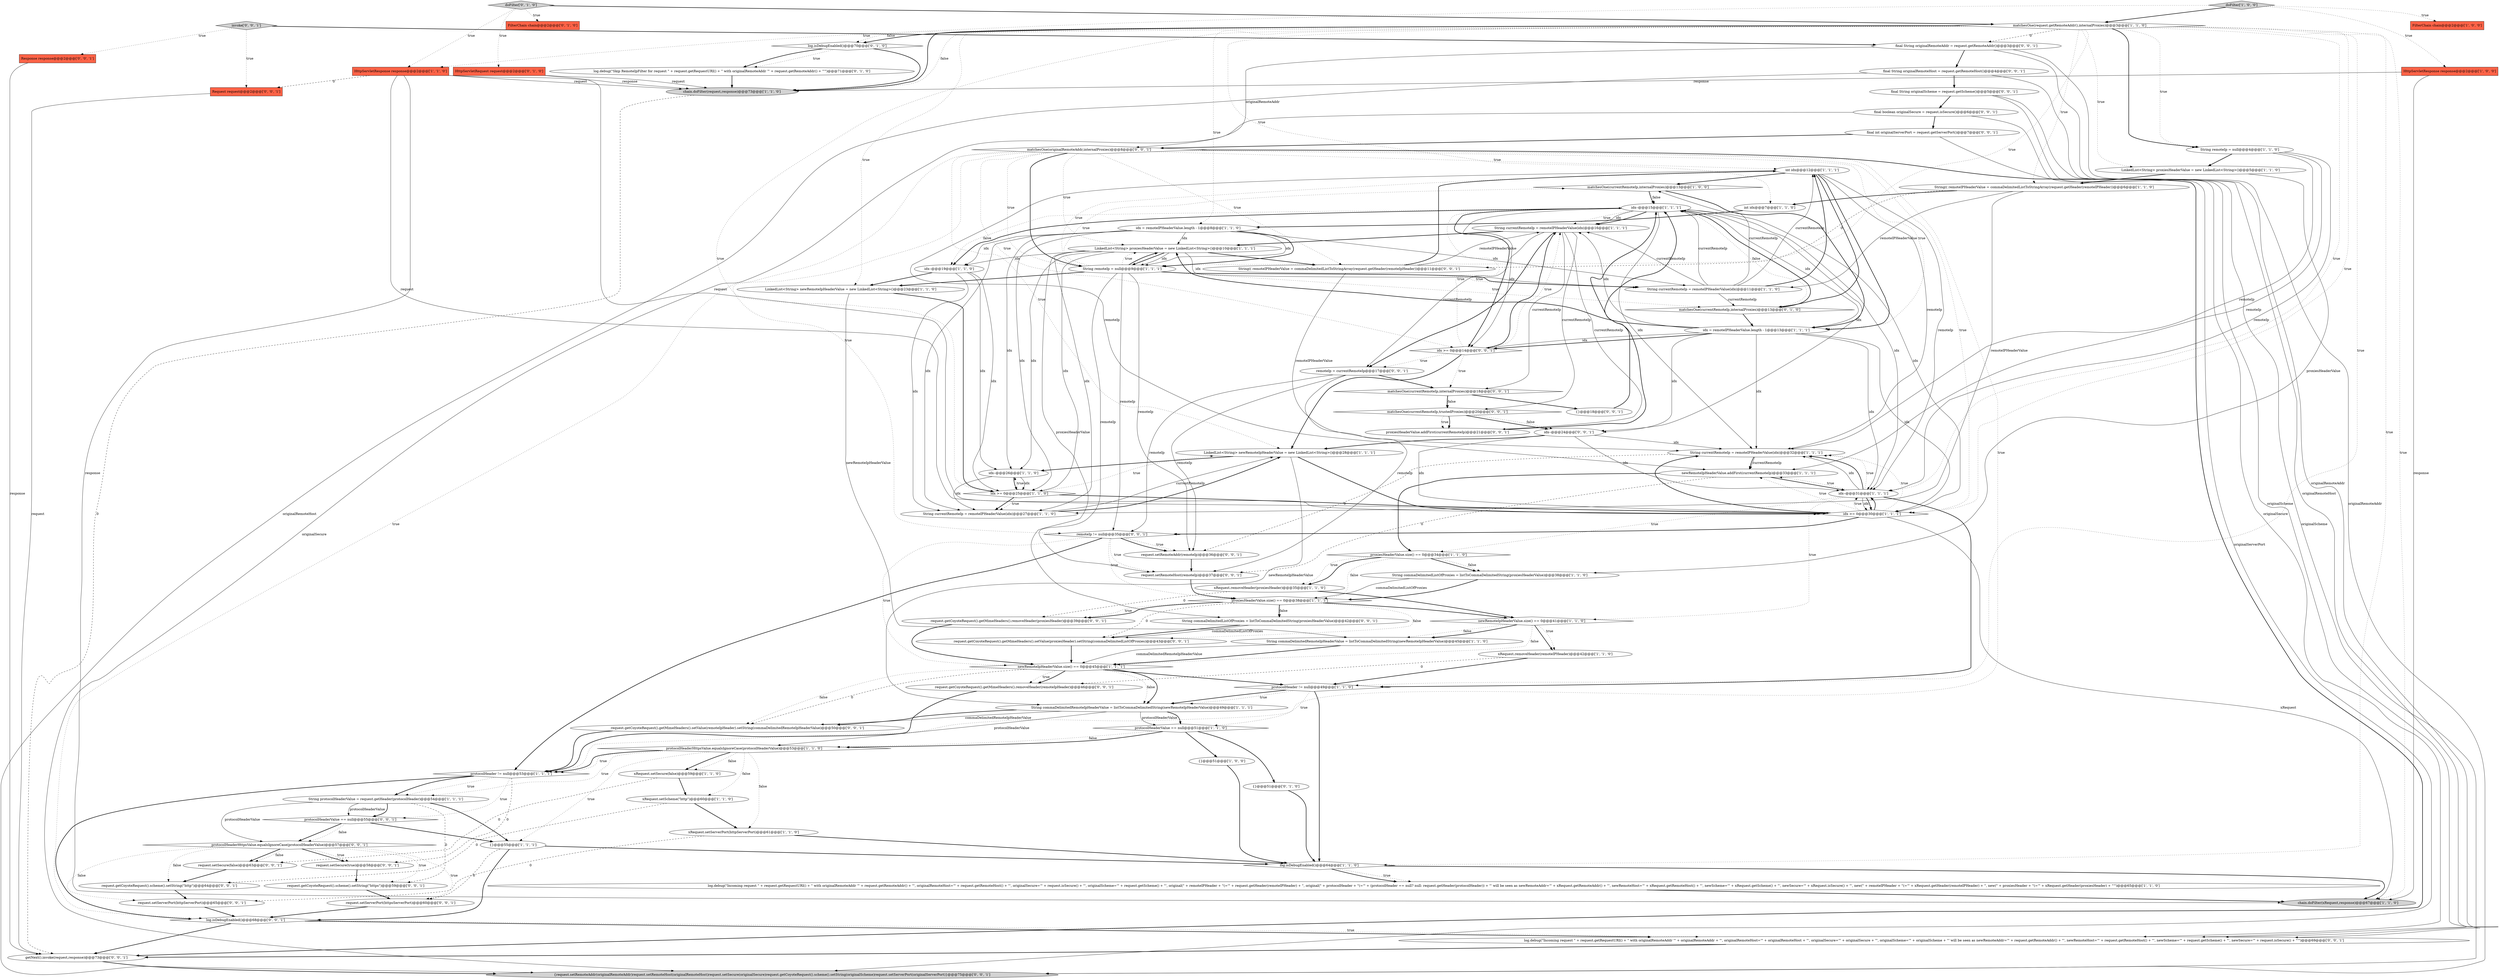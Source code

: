 digraph {
10 [style = filled, label = "protocolHeaderHttpsValue.equalsIgnoreCase(protocolHeaderValue)@@@53@@@['1', '1', '0']", fillcolor = white, shape = diamond image = "AAA0AAABBB1BBB"];
84 [style = filled, label = "final String originalScheme = request.getScheme()@@@5@@@['0', '0', '1']", fillcolor = white, shape = ellipse image = "AAA0AAABBB3BBB"];
67 [style = filled, label = "getNext().invoke(request,response)@@@73@@@['0', '0', '1']", fillcolor = white, shape = ellipse image = "AAA0AAABBB3BBB"];
91 [style = filled, label = "request.setServerPort(httpsServerPort)@@@60@@@['0', '0', '1']", fillcolor = white, shape = ellipse image = "AAA0AAABBB3BBB"];
34 [style = filled, label = "matchesOne(currentRemoteIp,internalProxies)@@@13@@@['1', '0', '0']", fillcolor = white, shape = diamond image = "AAA0AAABBB1BBB"];
9 [style = filled, label = "int idx@@@12@@@['1', '1', '1']", fillcolor = white, shape = ellipse image = "AAA0AAABBB1BBB"];
32 [style = filled, label = "HttpServletResponse response@@@2@@@['1', '1', '0']", fillcolor = tomato, shape = box image = "AAA0AAABBB1BBB"];
25 [style = filled, label = "protocolHeader != null@@@53@@@['1', '1', '1']", fillcolor = white, shape = diamond image = "AAA0AAABBB1BBB"];
38 [style = filled, label = "newRemoteIpHeaderValue.size() == 0@@@41@@@['1', '1', '0']", fillcolor = white, shape = diamond image = "AAA0AAABBB1BBB"];
23 [style = filled, label = "String remoteIp = null@@@9@@@['1', '1', '1']", fillcolor = white, shape = ellipse image = "AAA0AAABBB1BBB"];
17 [style = filled, label = "LinkedList<String> proxiesHeaderValue = new LinkedList<String>()@@@5@@@['1', '1', '0']", fillcolor = white, shape = ellipse image = "AAA0AAABBB1BBB"];
61 [style = filled, label = "invoke['0', '0', '1']", fillcolor = lightgray, shape = diamond image = "AAA0AAABBB3BBB"];
49 [style = filled, label = "chain.doFilter(xRequest,response)@@@67@@@['1', '1', '0']", fillcolor = lightgray, shape = ellipse image = "AAA0AAABBB1BBB"];
68 [style = filled, label = "request.setSecure(true)@@@58@@@['0', '0', '1']", fillcolor = white, shape = ellipse image = "AAA0AAABBB3BBB"];
43 [style = filled, label = "String currentRemoteIp = remoteIPHeaderValue(idx(@@@32@@@['1', '1', '1']", fillcolor = white, shape = ellipse image = "AAA0AAABBB1BBB"];
27 [style = filled, label = "idx--@@@31@@@['1', '1', '1']", fillcolor = white, shape = ellipse image = "AAA0AAABBB1BBB"];
2 [style = filled, label = "String commaDelimitedRemoteIpHeaderValue = listToCommaDelimitedString(newRemoteIpHeaderValue)@@@45@@@['1', '1', '0']", fillcolor = white, shape = ellipse image = "AAA0AAABBB1BBB"];
30 [style = filled, label = "newRemoteIpHeaderValue.addFirst(currentRemoteIp)@@@33@@@['1', '1', '1']", fillcolor = white, shape = ellipse image = "AAA0AAABBB1BBB"];
39 [style = filled, label = "protocolHeaderValue == null@@@51@@@['1', '1', '0']", fillcolor = white, shape = diamond image = "AAA0AAABBB1BBB"];
0 [style = filled, label = "idx >= 0@@@25@@@['1', '1', '0']", fillcolor = white, shape = diamond image = "AAA0AAABBB1BBB"];
69 [style = filled, label = "protocolHeaderValue == null@@@55@@@['0', '0', '1']", fillcolor = white, shape = diamond image = "AAA0AAABBB3BBB"];
85 [style = filled, label = "request.setRemoteHost(remoteIp)@@@37@@@['0', '0', '1']", fillcolor = white, shape = ellipse image = "AAA0AAABBB3BBB"];
72 [style = filled, label = "request.getCoyoteRequest().getMimeHeaders().removeHeader(remoteIpHeader)@@@46@@@['0', '0', '1']", fillcolor = white, shape = ellipse image = "AAA0AAABBB3BBB"];
47 [style = filled, label = "newRemoteIpHeaderValue.size() == 0@@@45@@@['1', '1', '1']", fillcolor = white, shape = diamond image = "AAA0AAABBB1BBB"];
29 [style = filled, label = "protocolHeader != null@@@49@@@['1', '1', '0']", fillcolor = white, shape = diamond image = "AAA0AAABBB1BBB"];
51 [style = filled, label = "matchesOne(currentRemoteIp,internalProxies)@@@13@@@['0', '1', '0']", fillcolor = white, shape = diamond image = "AAA0AAABBB2BBB"];
21 [style = filled, label = "idx--@@@26@@@['1', '1', '0']", fillcolor = white, shape = ellipse image = "AAA0AAABBB1BBB"];
56 [style = filled, label = "log.isDebugEnabled()@@@70@@@['0', '1', '0']", fillcolor = white, shape = diamond image = "AAA1AAABBB2BBB"];
13 [style = filled, label = "String commaDelimitedListOfProxies = listToCommaDelimitedString(proxiesHeaderValue)@@@38@@@['1', '1', '0']", fillcolor = white, shape = ellipse image = "AAA0AAABBB1BBB"];
76 [style = filled, label = "Request request@@@2@@@['0', '0', '1']", fillcolor = tomato, shape = box image = "AAA0AAABBB3BBB"];
82 [style = filled, label = "idx--@@@24@@@['0', '0', '1']", fillcolor = white, shape = ellipse image = "AAA0AAABBB3BBB"];
62 [style = filled, label = "String(( remoteIPHeaderValue = commaDelimitedListToStringArray(request.getHeader(remoteIpHeader))@@@11@@@['0', '0', '1']", fillcolor = white, shape = ellipse image = "AAA0AAABBB3BBB"];
71 [style = filled, label = "request.setSecure(false)@@@63@@@['0', '0', '1']", fillcolor = white, shape = ellipse image = "AAA0AAABBB3BBB"];
45 [style = filled, label = "xRequest.removeHeader(remoteIPHeader)@@@42@@@['1', '1', '0']", fillcolor = white, shape = ellipse image = "AAA0AAABBB1BBB"];
48 [style = filled, label = "log.isDebugEnabled()@@@64@@@['1', '1', '0']", fillcolor = white, shape = diamond image = "AAA0AAABBB1BBB"];
22 [style = filled, label = "{}@@@55@@@['1', '1', '1']", fillcolor = white, shape = ellipse image = "AAA0AAABBB1BBB"];
20 [style = filled, label = "String currentRemoteIp = remoteIPHeaderValue(idx(@@@27@@@['1', '1', '0']", fillcolor = white, shape = ellipse image = "AAA0AAABBB1BBB"];
24 [style = filled, label = "idx >= 0@@@30@@@['1', '1', '1']", fillcolor = white, shape = diamond image = "AAA0AAABBB1BBB"];
15 [style = filled, label = "idx--@@@19@@@['1', '1', '0']", fillcolor = white, shape = ellipse image = "AAA0AAABBB1BBB"];
14 [style = filled, label = "idx--@@@15@@@['1', '1', '1']", fillcolor = white, shape = ellipse image = "AAA0AAABBB1BBB"];
63 [style = filled, label = "request.getCoyoteRequest().scheme().setString(\"https\")@@@59@@@['0', '0', '1']", fillcolor = white, shape = ellipse image = "AAA0AAABBB3BBB"];
59 [style = filled, label = "request.getCoyoteRequest().getMimeHeaders().removeHeader(proxiesHeader)@@@39@@@['0', '0', '1']", fillcolor = white, shape = ellipse image = "AAA0AAABBB3BBB"];
36 [style = filled, label = "idx = remoteIPHeaderValue.length - 1@@@13@@@['1', '1', '1']", fillcolor = white, shape = ellipse image = "AAA0AAABBB1BBB"];
46 [style = filled, label = "LinkedList<String> proxiesHeaderValue = new LinkedList<String>()@@@10@@@['1', '1', '1']", fillcolor = white, shape = ellipse image = "AAA0AAABBB1BBB"];
33 [style = filled, label = "doFilter['1', '0', '0']", fillcolor = lightgray, shape = diamond image = "AAA0AAABBB1BBB"];
5 [style = filled, label = "idx = remoteIPHeaderValue.length - 1@@@8@@@['1', '1', '0']", fillcolor = white, shape = ellipse image = "AAA0AAABBB1BBB"];
35 [style = filled, label = "String currentRemoteIp = remoteIPHeaderValue(idx(@@@16@@@['1', '1', '1']", fillcolor = white, shape = ellipse image = "AAA0AAABBB1BBB"];
3 [style = filled, label = "log.debug(\"Incoming request \" + request.getRequestURI() + \" with originalRemoteAddr '\" + request.getRemoteAddr() + \"', originalRemoteHost='\" + request.getRemoteHost() + \"', originalSecure='\" + request.isSecure() + \"', originalScheme='\" + request.getScheme() + \"', original(\" + remoteIPHeader + \"(='\" + request.getHeader(remoteIPHeader) + \", original(\" + protocolHeader + \"(='\" + (protocolHeader == null? null: request.getHeader(protocolHeader)) + \"' will be seen as newRemoteAddr='\" + xRequest.getRemoteAddr() + \"', newRemoteHost='\" + xRequest.getRemoteHost() + \"', newScheme='\" + xRequest.getScheme() + \"', newSecure='\" + xRequest.isSecure() + \"', new(\" + remoteIPHeader + \"(='\" + xRequest.getHeader(remoteIPHeader) + \", new(\" + proxiesHeader + \"(='\" + xRequest.getHeader(proxiesHeader) + \"'\")@@@65@@@['1', '1', '0']", fillcolor = white, shape = ellipse image = "AAA0AAABBB1BBB"];
40 [style = filled, label = "xRequest.setServerPort(httpServerPort)@@@61@@@['1', '1', '0']", fillcolor = white, shape = ellipse image = "AAA0AAABBB1BBB"];
79 [style = filled, label = "matchesOne(currentRemoteIp,trustedProxies)@@@20@@@['0', '0', '1']", fillcolor = white, shape = diamond image = "AAA0AAABBB3BBB"];
60 [style = filled, label = "remoteIp = currentRemoteIp@@@17@@@['0', '0', '1']", fillcolor = white, shape = ellipse image = "AAA0AAABBB3BBB"];
87 [style = filled, label = "matchesOne(currentRemoteIp,internalProxies)@@@18@@@['0', '0', '1']", fillcolor = white, shape = diamond image = "AAA0AAABBB3BBB"];
90 [style = filled, label = "request.getCoyoteRequest().getMimeHeaders().setValue(remoteIpHeader).setString(commaDelimitedRemoteIpHeaderValue)@@@50@@@['0', '0', '1']", fillcolor = white, shape = ellipse image = "AAA0AAABBB3BBB"];
55 [style = filled, label = "HttpServletRequest request@@@2@@@['0', '1', '0']", fillcolor = tomato, shape = box image = "AAA0AAABBB2BBB"];
4 [style = filled, label = "String commaDelimitedRemoteIpHeaderValue = listToCommaDelimitedString(newRemoteIpHeaderValue)@@@49@@@['1', '1', '1']", fillcolor = white, shape = ellipse image = "AAA0AAABBB1BBB"];
74 [style = filled, label = "final int originalServerPort = request.getServerPort()@@@7@@@['0', '0', '1']", fillcolor = white, shape = ellipse image = "AAA0AAABBB3BBB"];
1 [style = filled, label = "String currentRemoteIp = remoteIPHeaderValue(idx(@@@11@@@['1', '1', '0']", fillcolor = white, shape = ellipse image = "AAA0AAABBB1BBB"];
65 [style = filled, label = "log.isDebugEnabled()@@@68@@@['0', '0', '1']", fillcolor = white, shape = diamond image = "AAA0AAABBB3BBB"];
7 [style = filled, label = "proxiesHeaderValue.size() == 0@@@34@@@['1', '1', '0']", fillcolor = white, shape = diamond image = "AAA0AAABBB1BBB"];
31 [style = filled, label = "matchesOne(request.getRemoteAddr(),internalProxies)@@@3@@@['1', '1', '0']", fillcolor = white, shape = diamond image = "AAA0AAABBB1BBB"];
11 [style = filled, label = "xRequest.setSecure(false)@@@59@@@['1', '1', '0']", fillcolor = white, shape = ellipse image = "AAA0AAABBB1BBB"];
88 [style = filled, label = "matchesOne(originalRemoteAddr,internalProxies)@@@8@@@['0', '0', '1']", fillcolor = white, shape = diamond image = "AAA0AAABBB3BBB"];
6 [style = filled, label = "xRequest.setScheme(\"http\")@@@60@@@['1', '1', '0']", fillcolor = white, shape = ellipse image = "AAA0AAABBB1BBB"];
73 [style = filled, label = "final String originalRemoteHost = request.getRemoteHost()@@@4@@@['0', '0', '1']", fillcolor = white, shape = ellipse image = "AAA0AAABBB3BBB"];
94 [style = filled, label = "final String originalRemoteAddr = request.getRemoteAddr()@@@3@@@['0', '0', '1']", fillcolor = white, shape = ellipse image = "AAA0AAABBB3BBB"];
80 [style = filled, label = "{request.setRemoteAddr(originalRemoteAddr)request.setRemoteHost(originalRemoteHost)request.setSecure(originalSecure)request.getCoyoteRequest().scheme().setString(originalScheme)request.setServerPort(originalServerPort)}@@@75@@@['0', '0', '1']", fillcolor = lightgray, shape = ellipse image = "AAA0AAABBB3BBB"];
41 [style = filled, label = "String protocolHeaderValue = request.getHeader(protocolHeader)@@@54@@@['1', '1', '1']", fillcolor = white, shape = ellipse image = "AAA0AAABBB1BBB"];
44 [style = filled, label = "LinkedList<String> newRemoteIpHeaderValue = new LinkedList<String>()@@@23@@@['1', '1', '0']", fillcolor = white, shape = ellipse image = "AAA0AAABBB1BBB"];
86 [style = filled, label = "log.debug(\"Incoming request \" + request.getRequestURI() + \" with originalRemoteAddr '\" + originalRemoteAddr + \"', originalRemoteHost='\" + originalRemoteHost + \"', originalSecure='\" + originalSecure + \"', originalScheme='\" + originalScheme + \"' will be seen as newRemoteAddr='\" + request.getRemoteAddr() + \"', newRemoteHost='\" + request.getRemoteHost() + \"', newScheme='\" + request.getScheme() + \"', newSecure='\" + request.isSecure() + \"'\")@@@69@@@['0', '0', '1']", fillcolor = white, shape = ellipse image = "AAA0AAABBB3BBB"];
53 [style = filled, label = "log.debug(\"Skip RemoteIpFilter for request \" + request.getRequestURI() + \" with originalRemoteAddr '\" + request.getRemoteAddr() + \"'\")@@@71@@@['0', '1', '0']", fillcolor = white, shape = ellipse image = "AAA1AAABBB2BBB"];
50 [style = filled, label = "proxiesHeaderValue.size() == 0@@@38@@@['1', '1', '1']", fillcolor = white, shape = diamond image = "AAA0AAABBB1BBB"];
83 [style = filled, label = "request.getCoyoteRequest().scheme().setString(\"http\")@@@64@@@['0', '0', '1']", fillcolor = white, shape = ellipse image = "AAA0AAABBB3BBB"];
26 [style = filled, label = "{}@@@51@@@['1', '0', '0']", fillcolor = white, shape = ellipse image = "AAA0AAABBB1BBB"];
12 [style = filled, label = "xRequest.removeHeader(proxiesHeader)@@@35@@@['1', '1', '0']", fillcolor = white, shape = ellipse image = "AAA0AAABBB1BBB"];
92 [style = filled, label = "final boolean originalSecure = request.isSecure()@@@6@@@['0', '0', '1']", fillcolor = white, shape = ellipse image = "AAA0AAABBB3BBB"];
66 [style = filled, label = "Response response@@@2@@@['0', '0', '1']", fillcolor = tomato, shape = box image = "AAA0AAABBB3BBB"];
77 [style = filled, label = "proxiesHeaderValue.addFirst(currentRemoteIp)@@@21@@@['0', '0', '1']", fillcolor = white, shape = ellipse image = "AAA0AAABBB3BBB"];
37 [style = filled, label = "chain.doFilter(request,response)@@@73@@@['1', '1', '0']", fillcolor = lightgray, shape = ellipse image = "AAA0AAABBB1BBB"];
57 [style = filled, label = "{}@@@51@@@['0', '1', '0']", fillcolor = white, shape = ellipse image = "AAA0AAABBB2BBB"];
52 [style = filled, label = "FilterChain chain@@@2@@@['0', '1', '0']", fillcolor = tomato, shape = box image = "AAA0AAABBB2BBB"];
75 [style = filled, label = "request.setServerPort(httpServerPort)@@@65@@@['0', '0', '1']", fillcolor = white, shape = ellipse image = "AAA0AAABBB3BBB"];
16 [style = filled, label = "String(( remoteIPHeaderValue = commaDelimitedListToStringArray(request.getHeader(remoteIPHeader))@@@6@@@['1', '1', '0']", fillcolor = white, shape = ellipse image = "AAA0AAABBB1BBB"];
89 [style = filled, label = "String commaDelimitedListOfProxies = listToCommaDelimitedString(proxiesHeaderValue)@@@42@@@['0', '0', '1']", fillcolor = white, shape = ellipse image = "AAA0AAABBB3BBB"];
70 [style = filled, label = "{}@@@18@@@['0', '0', '1']", fillcolor = white, shape = ellipse image = "AAA0AAABBB3BBB"];
8 [style = filled, label = "HttpServletResponse response@@@2@@@['1', '0', '0']", fillcolor = tomato, shape = box image = "AAA0AAABBB1BBB"];
54 [style = filled, label = "doFilter['0', '1', '0']", fillcolor = lightgray, shape = diamond image = "AAA0AAABBB2BBB"];
19 [style = filled, label = "String remoteIp = null@@@4@@@['1', '1', '0']", fillcolor = white, shape = ellipse image = "AAA0AAABBB1BBB"];
81 [style = filled, label = "idx >= 0@@@14@@@['0', '0', '1']", fillcolor = white, shape = diamond image = "AAA0AAABBB3BBB"];
58 [style = filled, label = "request.getCoyoteRequest().getMimeHeaders().setValue(proxiesHeader).setString(commaDelimitedListOfProxies)@@@43@@@['0', '0', '1']", fillcolor = white, shape = ellipse image = "AAA0AAABBB3BBB"];
18 [style = filled, label = "LinkedList<String> newRemoteIpHeaderValue = new LinkedList<String>()@@@28@@@['1', '1', '1']", fillcolor = white, shape = ellipse image = "AAA0AAABBB1BBB"];
78 [style = filled, label = "request.setRemoteAddr(remoteIp)@@@36@@@['0', '0', '1']", fillcolor = white, shape = ellipse image = "AAA0AAABBB3BBB"];
64 [style = filled, label = "protocolHeaderHttpsValue.equalsIgnoreCase(protocolHeaderValue)@@@57@@@['0', '0', '1']", fillcolor = white, shape = diamond image = "AAA0AAABBB3BBB"];
93 [style = filled, label = "remoteIp != null@@@35@@@['0', '0', '1']", fillcolor = white, shape = diamond image = "AAA0AAABBB3BBB"];
42 [style = filled, label = "int idx@@@7@@@['1', '1', '0']", fillcolor = white, shape = ellipse image = "AAA0AAABBB1BBB"];
28 [style = filled, label = "FilterChain chain@@@2@@@['1', '0', '0']", fillcolor = tomato, shape = box image = "AAA0AAABBB1BBB"];
16->20 [style = solid, label="remoteIPHeaderValue"];
23->34 [style = dotted, label="true"];
88->65 [style = dotted, label="true"];
6->40 [style = bold, label=""];
6->83 [style = dashed, label="0"];
62->9 [style = bold, label=""];
25->69 [style = dotted, label="true"];
93->78 [style = bold, label=""];
56->53 [style = bold, label=""];
22->65 [style = bold, label=""];
32->76 [style = dashed, label="0"];
27->43 [style = dotted, label="true"];
50->58 [style = dotted, label="false"];
9->51 [style = bold, label=""];
33->32 [style = dotted, label="true"];
65->86 [style = bold, label=""];
43->30 [style = solid, label="currentRemoteIp"];
69->22 [style = bold, label=""];
93->50 [style = dotted, label="true"];
36->35 [style = solid, label="idx"];
50->89 [style = bold, label=""];
10->11 [style = bold, label=""];
47->90 [style = dotted, label="false"];
51->36 [style = bold, label=""];
27->24 [style = solid, label="idx"];
31->49 [style = dotted, label="true"];
41->63 [style = dashed, label="0"];
34->14 [style = dotted, label="false"];
0->21 [style = dotted, label="true"];
65->86 [style = dotted, label="true"];
51->14 [style = dotted, label="false"];
7->13 [style = bold, label=""];
9->36 [style = bold, label=""];
30->27 [style = bold, label=""];
15->21 [style = solid, label="idx"];
31->19 [style = dotted, label="true"];
0->20 [style = bold, label=""];
31->16 [style = dotted, label="true"];
29->39 [style = dotted, label="true"];
58->47 [style = bold, label=""];
65->67 [style = bold, label=""];
93->47 [style = dotted, label="true"];
4->90 [style = bold, label=""];
61->94 [style = bold, label=""];
36->46 [style = bold, label=""];
30->7 [style = bold, label=""];
14->27 [style = solid, label="idx"];
87->70 [style = bold, label=""];
33->8 [style = dotted, label="true"];
31->56 [style = bold, label=""];
81->60 [style = dotted, label="true"];
48->3 [style = dotted, label="true"];
81->14 [style = dotted, label="true"];
33->28 [style = dotted, label="true"];
18->21 [style = bold, label=""];
36->81 [style = solid, label="idx"];
47->4 [style = dotted, label="false"];
10->40 [style = dotted, label="false"];
24->27 [style = bold, label=""];
31->44 [style = dotted, label="true"];
25->41 [style = bold, label=""];
73->84 [style = bold, label=""];
63->91 [style = bold, label=""];
23->51 [style = dotted, label="true"];
81->87 [style = dotted, label="true"];
50->58 [style = dashed, label="0"];
46->15 [style = solid, label="idx"];
31->23 [style = dotted, label="true"];
17->16 [style = bold, label=""];
34->14 [style = bold, label=""];
9->34 [style = bold, label=""];
92->86 [style = solid, label="originalSecure"];
29->4 [style = dotted, label="true"];
43->78 [style = dashed, label="0"];
22->91 [style = dashed, label="0"];
41->64 [style = solid, label="protocolHeaderValue"];
88->24 [style = dotted, label="true"];
22->48 [style = bold, label=""];
47->4 [style = bold, label=""];
27->30 [style = dotted, label="true"];
77->14 [style = bold, label=""];
14->24 [style = solid, label="idx"];
24->43 [style = dotted, label="true"];
31->37 [style = bold, label=""];
50->59 [style = dotted, label="true"];
1->9 [style = bold, label=""];
33->31 [style = bold, label=""];
45->72 [style = dashed, label="0"];
60->85 [style = solid, label="remoteIp"];
14->35 [style = bold, label=""];
93->25 [style = bold, label=""];
32->49 [style = solid, label="response"];
23->78 [style = solid, label="remoteIp"];
27->38 [style = dotted, label="true"];
23->93 [style = solid, label="remoteIp"];
62->43 [style = solid, label="remoteIPHeaderValue"];
7->13 [style = dotted, label="false"];
21->20 [style = solid, label="idx"];
88->25 [style = dotted, label="true"];
20->18 [style = bold, label=""];
14->35 [style = dotted, label="true"];
39->57 [style = bold, label=""];
14->81 [style = bold, label=""];
89->58 [style = bold, label=""];
64->68 [style = bold, label=""];
38->47 [style = dotted, label="false"];
36->43 [style = solid, label="idx"];
4->10 [style = solid, label="protocolHeaderValue"];
4->90 [style = solid, label="commaDelimitedRemoteIpHeaderValue"];
5->21 [style = solid, label="idx"];
31->27 [style = dotted, label="true"];
64->68 [style = dotted, label="true"];
91->65 [style = bold, label=""];
18->4 [style = solid, label="newRemoteIpHeaderValue"];
9->43 [style = solid, label="remoteIp"];
14->15 [style = dotted, label="false"];
92->80 [style = solid, label="originalSecure"];
1->9 [style = solid, label="currentRemoteIp"];
2->47 [style = bold, label=""];
47->72 [style = dotted, label="true"];
42->5 [style = bold, label=""];
55->37 [style = solid, label="request"];
13->50 [style = bold, label=""];
11->6 [style = bold, label=""];
1->34 [style = solid, label="currentRemoteIp"];
9->30 [style = solid, label="remoteIp"];
78->85 [style = bold, label=""];
60->93 [style = solid, label="remoteIp"];
45->29 [style = bold, label=""];
29->48 [style = bold, label=""];
46->1 [style = solid, label="idx"];
36->82 [style = solid, label="idx"];
60->78 [style = solid, label="remoteIp"];
38->2 [style = dotted, label="false"];
7->12 [style = bold, label=""];
56->37 [style = bold, label=""];
92->74 [style = bold, label=""];
40->48 [style = bold, label=""];
23->46 [style = dotted, label="true"];
67->80 [style = bold, label=""];
32->37 [style = solid, label="request"];
54->52 [style = dotted, label="true"];
5->46 [style = solid, label="idx"];
14->43 [style = solid, label="idx"];
0->20 [style = dotted, label="true"];
41->22 [style = bold, label=""];
41->69 [style = bold, label=""];
83->75 [style = bold, label=""];
8->37 [style = solid, label="response"];
0->18 [style = dotted, label="true"];
21->0 [style = solid, label="idx"];
36->14 [style = solid, label="idx"];
36->24 [style = solid, label="idx"];
14->35 [style = solid, label="idx"];
16->62 [style = dashed, label="0"];
15->0 [style = solid, label="idx"];
94->88 [style = solid, label="originalRemoteAddr"];
37->67 [style = dashed, label="0"];
61->66 [style = dotted, label="true"];
10->11 [style = dotted, label="false"];
88->93 [style = dotted, label="true"];
57->48 [style = bold, label=""];
50->59 [style = bold, label=""];
1->35 [style = solid, label="currentRemoteIp"];
89->58 [style = solid, label="commaDelimitedListOfProxies"];
24->30 [style = dotted, label="true"];
81->18 [style = bold, label=""];
64->71 [style = bold, label=""];
86->67 [style = bold, label=""];
47->90 [style = dashed, label="0"];
51->14 [style = bold, label=""];
69->64 [style = bold, label=""];
38->45 [style = bold, label=""];
5->0 [style = solid, label="idx"];
19->27 [style = solid, label="remoteIp"];
31->0 [style = dotted, label="true"];
88->62 [style = dotted, label="true"];
88->9 [style = dotted, label="true"];
55->24 [style = solid, label="request"];
2->47 [style = solid, label="commaDelimitedRemoteIpHeaderValue"];
46->21 [style = solid, label="idx"];
44->2 [style = solid, label="newRemoteIpHeaderValue"];
62->35 [style = solid, label="remoteIPHeaderValue"];
79->77 [style = bold, label=""];
31->24 [style = dotted, label="true"];
69->64 [style = dotted, label="false"];
32->24 [style = solid, label="request"];
39->10 [style = dotted, label="false"];
88->81 [style = dotted, label="true"];
16->1 [style = solid, label="remoteIPHeaderValue"];
76->67 [style = solid, label="request"];
46->23 [style = solid, label="idx"];
64->83 [style = dotted, label="false"];
46->23 [style = bold, label=""];
34->36 [style = bold, label=""];
35->87 [style = solid, label="currentRemoteIp"];
3->49 [style = bold, label=""];
31->37 [style = dotted, label="false"];
79->77 [style = dotted, label="true"];
74->88 [style = bold, label=""];
44->0 [style = bold, label=""];
85->50 [style = bold, label=""];
16->42 [style = bold, label=""];
35->77 [style = solid, label="currentRemoteIp"];
23->9 [style = dotted, label="true"];
7->50 [style = dotted, label="false"];
1->51 [style = solid, label="currentRemoteIp"];
5->20 [style = solid, label="idx"];
59->47 [style = bold, label=""];
31->94 [style = dashed, label="0"];
88->18 [style = dotted, label="true"];
0->24 [style = bold, label=""];
5->23 [style = solid, label="idx"];
15->44 [style = bold, label=""];
14->82 [style = solid, label="idx"];
36->81 [style = bold, label=""];
94->73 [style = bold, label=""];
11->71 [style = dashed, label="0"];
88->67 [style = bold, label=""];
39->10 [style = bold, label=""];
23->1 [style = dotted, label="true"];
64->91 [style = dotted, label="true"];
35->79 [style = solid, label="currentRemoteIp"];
32->37 [style = solid, label="response"];
31->48 [style = dotted, label="true"];
88->46 [style = dotted, label="true"];
19->17 [style = bold, label=""];
70->14 [style = bold, label=""];
30->85 [style = dashed, label="0"];
54->32 [style = dotted, label="true"];
64->75 [style = dotted, label="false"];
24->93 [style = bold, label=""];
4->39 [style = solid, label="protocolHeaderValue"];
66->67 [style = solid, label="response"];
87->79 [style = bold, label=""];
43->30 [style = bold, label=""];
64->63 [style = dotted, label="true"];
24->49 [style = solid, label="xRequest"];
15->20 [style = solid, label="idx"];
46->89 [style = solid, label="proxiesHeaderValue"];
23->44 [style = bold, label=""];
21->0 [style = bold, label=""];
14->15 [style = bold, label=""];
81->35 [style = bold, label=""];
12->59 [style = dashed, label="0"];
82->43 [style = solid, label="idx"];
54->55 [style = dotted, label="true"];
8->49 [style = solid, label="response"];
31->19 [style = bold, label=""];
54->31 [style = bold, label=""];
81->35 [style = dotted, label="true"];
10->6 [style = dotted, label="false"];
39->26 [style = bold, label=""];
19->43 [style = solid, label="remoteIp"];
27->7 [style = dotted, label="true"];
1->14 [style = solid, label="currentRemoteIp"];
94->86 [style = solid, label="originalRemoteAddr"];
64->71 [style = dotted, label="false"];
47->72 [style = bold, label=""];
23->85 [style = solid, label="remoteIp"];
48->49 [style = bold, label=""];
46->20 [style = solid, label="idx"];
93->85 [style = dotted, label="true"];
50->38 [style = bold, label=""];
79->82 [style = bold, label=""];
25->65 [style = bold, label=""];
75->65 [style = bold, label=""];
13->50 [style = solid, label="commaDelimitedListOfProxies"];
74->80 [style = solid, label="originalServerPort"];
82->24 [style = solid, label="idx"];
53->37 [style = bold, label=""];
71->83 [style = bold, label=""];
40->75 [style = dashed, label="0"];
61->76 [style = dotted, label="true"];
27->43 [style = solid, label="idx"];
23->1 [style = bold, label=""];
20->18 [style = solid, label="currentRemoteIp"];
38->45 [style = dotted, label="true"];
23->46 [style = bold, label=""];
18->24 [style = bold, label=""];
7->12 [style = dotted, label="true"];
10->41 [style = dotted, label="true"];
5->1 [style = solid, label="idx"];
4->39 [style = bold, label=""];
38->2 [style = bold, label=""];
82->18 [style = bold, label=""];
79->82 [style = dotted, label="false"];
56->53 [style = dotted, label="true"];
29->4 [style = bold, label=""];
25->68 [style = dashed, label="0"];
82->27 [style = solid, label="idx"];
9->27 [style = solid, label="remoteIp"];
35->60 [style = solid, label="currentRemoteIp"];
10->22 [style = dotted, label="true"];
10->25 [style = bold, label=""];
14->81 [style = solid, label="idx"];
84->86 [style = solid, label="originalScheme"];
31->42 [style = dotted, label="true"];
31->56 [style = dotted, label="false"];
12->38 [style = bold, label=""];
88->23 [style = dotted, label="true"];
36->27 [style = solid, label="idx"];
88->23 [style = bold, label=""];
27->29 [style = bold, label=""];
19->30 [style = solid, label="remoteIp"];
46->62 [style = bold, label=""];
27->24 [style = bold, label=""];
50->89 [style = dotted, label="false"];
68->63 [style = bold, label=""];
10->25 [style = dotted, label="true"];
90->25 [style = bold, label=""];
87->79 [style = dotted, label="false"];
5->23 [style = bold, label=""];
88->36 [style = dotted, label="true"];
35->46 [style = bold, label=""];
31->17 [style = dotted, label="true"];
73->86 [style = solid, label="originalRemoteHost"];
25->41 [style = dotted, label="true"];
31->29 [style = dotted, label="true"];
27->43 [style = bold, label=""];
35->60 [style = bold, label=""];
24->43 [style = bold, label=""];
24->27 [style = dotted, label="true"];
73->80 [style = solid, label="originalRemoteHost"];
84->92 [style = bold, label=""];
46->0 [style = solid, label="idx"];
93->78 [style = dotted, label="true"];
17->13 [style = solid, label="proxiesHeaderValue"];
48->3 [style = bold, label=""];
26->48 [style = bold, label=""];
60->87 [style = bold, label=""];
31->5 [style = dotted, label="true"];
84->80 [style = solid, label="originalScheme"];
94->80 [style = solid, label="originalRemoteAddr"];
72->25 [style = bold, label=""];
5->15 [style = solid, label="idx"];
47->29 [style = bold, label=""];
41->69 [style = solid, label="protocolHeaderValue"];
}
